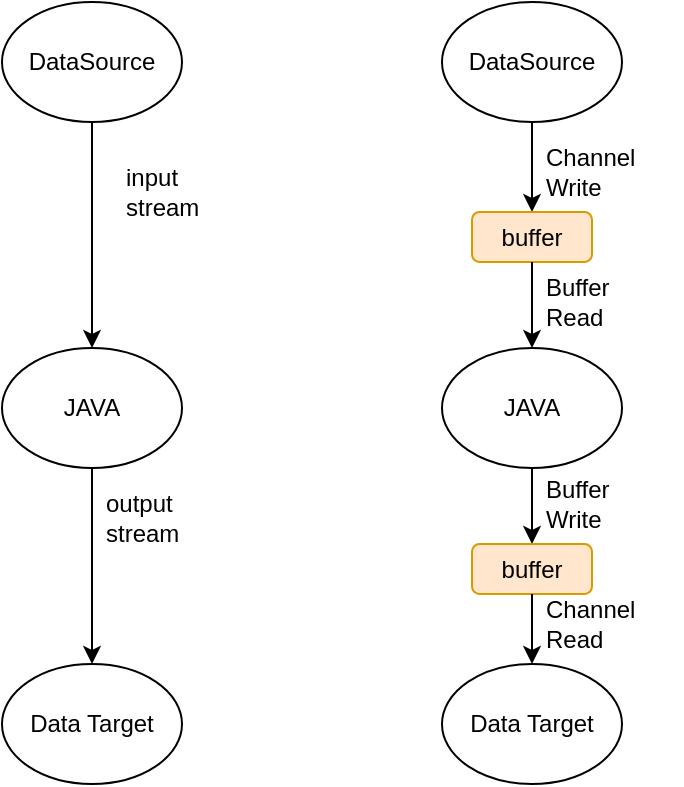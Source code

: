 <mxfile version="22.1.18" type="github">
  <diagram name="페이지-1" id="HAdsagcqMK5C1EckOBzp">
    <mxGraphModel dx="989" dy="532" grid="1" gridSize="10" guides="1" tooltips="1" connect="1" arrows="1" fold="1" page="1" pageScale="1" pageWidth="827" pageHeight="1169" math="0" shadow="0">
      <root>
        <mxCell id="0" />
        <mxCell id="1" parent="0" />
        <mxCell id="4qFjMlLQ6r4KH2gJYc2y-1" value="DataSource" style="ellipse;whiteSpace=wrap;html=1;" vertex="1" parent="1">
          <mxGeometry x="50" y="130" width="90" height="60" as="geometry" />
        </mxCell>
        <mxCell id="4qFjMlLQ6r4KH2gJYc2y-2" value="JAVA" style="ellipse;whiteSpace=wrap;html=1;" vertex="1" parent="1">
          <mxGeometry x="50" y="303" width="90" height="60" as="geometry" />
        </mxCell>
        <mxCell id="4qFjMlLQ6r4KH2gJYc2y-3" value="Data Target" style="ellipse;whiteSpace=wrap;html=1;" vertex="1" parent="1">
          <mxGeometry x="50" y="461" width="90" height="60" as="geometry" />
        </mxCell>
        <mxCell id="4qFjMlLQ6r4KH2gJYc2y-4" value="" style="endArrow=classic;html=1;rounded=0;exitX=0.5;exitY=1;exitDx=0;exitDy=0;" edge="1" parent="1" source="4qFjMlLQ6r4KH2gJYc2y-1" target="4qFjMlLQ6r4KH2gJYc2y-2">
          <mxGeometry width="50" height="50" relative="1" as="geometry">
            <mxPoint x="380" y="510" as="sourcePoint" />
            <mxPoint x="430" y="460" as="targetPoint" />
          </mxGeometry>
        </mxCell>
        <mxCell id="4qFjMlLQ6r4KH2gJYc2y-5" value="" style="endArrow=classic;html=1;rounded=0;exitX=0.5;exitY=1;exitDx=0;exitDy=0;" edge="1" parent="1" source="4qFjMlLQ6r4KH2gJYc2y-2" target="4qFjMlLQ6r4KH2gJYc2y-3">
          <mxGeometry width="50" height="50" relative="1" as="geometry">
            <mxPoint x="150" y="183" as="sourcePoint" />
            <mxPoint x="340" y="183" as="targetPoint" />
          </mxGeometry>
        </mxCell>
        <mxCell id="4qFjMlLQ6r4KH2gJYc2y-7" value="input &lt;br&gt;stream" style="text;html=1;align=left;verticalAlign=middle;resizable=0;points=[];autosize=1;strokeColor=none;fillColor=none;" vertex="1" parent="1">
          <mxGeometry x="110" y="205" width="60" height="40" as="geometry" />
        </mxCell>
        <mxCell id="4qFjMlLQ6r4KH2gJYc2y-8" value="output &lt;br&gt;stream" style="text;html=1;align=left;verticalAlign=middle;resizable=0;points=[];autosize=1;strokeColor=none;fillColor=none;" vertex="1" parent="1">
          <mxGeometry x="100" y="368" width="60" height="40" as="geometry" />
        </mxCell>
        <mxCell id="4qFjMlLQ6r4KH2gJYc2y-9" value="DataSource" style="ellipse;whiteSpace=wrap;html=1;" vertex="1" parent="1">
          <mxGeometry x="270" y="130" width="90" height="60" as="geometry" />
        </mxCell>
        <mxCell id="4qFjMlLQ6r4KH2gJYc2y-10" value="JAVA" style="ellipse;whiteSpace=wrap;html=1;" vertex="1" parent="1">
          <mxGeometry x="270" y="303" width="90" height="60" as="geometry" />
        </mxCell>
        <mxCell id="4qFjMlLQ6r4KH2gJYc2y-11" value="Data Target" style="ellipse;whiteSpace=wrap;html=1;" vertex="1" parent="1">
          <mxGeometry x="270" y="461" width="90" height="60" as="geometry" />
        </mxCell>
        <mxCell id="4qFjMlLQ6r4KH2gJYc2y-12" value="" style="endArrow=classic;html=1;rounded=0;exitX=0.5;exitY=1;exitDx=0;exitDy=0;entryX=0.5;entryY=0;entryDx=0;entryDy=0;" edge="1" parent="1" source="4qFjMlLQ6r4KH2gJYc2y-9" target="4qFjMlLQ6r4KH2gJYc2y-16">
          <mxGeometry width="50" height="50" relative="1" as="geometry">
            <mxPoint x="600" y="510" as="sourcePoint" />
            <mxPoint x="650" y="460" as="targetPoint" />
          </mxGeometry>
        </mxCell>
        <mxCell id="4qFjMlLQ6r4KH2gJYc2y-13" value="" style="endArrow=classic;html=1;rounded=0;exitX=0.5;exitY=1;exitDx=0;exitDy=0;entryX=0.5;entryY=0;entryDx=0;entryDy=0;" edge="1" parent="1" source="4qFjMlLQ6r4KH2gJYc2y-10" target="4qFjMlLQ6r4KH2gJYc2y-19">
          <mxGeometry width="50" height="50" relative="1" as="geometry">
            <mxPoint x="370" y="183" as="sourcePoint" />
            <mxPoint x="410" y="373" as="targetPoint" />
          </mxGeometry>
        </mxCell>
        <mxCell id="4qFjMlLQ6r4KH2gJYc2y-14" value="Channel&lt;br&gt;Write" style="text;html=1;align=left;verticalAlign=middle;resizable=0;points=[];autosize=1;strokeColor=none;fillColor=none;" vertex="1" parent="1">
          <mxGeometry x="320" y="195" width="70" height="40" as="geometry" />
        </mxCell>
        <mxCell id="4qFjMlLQ6r4KH2gJYc2y-16" value="buffer" style="rounded=1;whiteSpace=wrap;html=1;fillColor=#ffe6cc;strokeColor=#d79b00;" vertex="1" parent="1">
          <mxGeometry x="285" y="235" width="60" height="25" as="geometry" />
        </mxCell>
        <mxCell id="4qFjMlLQ6r4KH2gJYc2y-18" value="" style="endArrow=classic;html=1;rounded=0;exitX=0.5;exitY=1;exitDx=0;exitDy=0;" edge="1" parent="1" source="4qFjMlLQ6r4KH2gJYc2y-16" target="4qFjMlLQ6r4KH2gJYc2y-10">
          <mxGeometry width="50" height="50" relative="1" as="geometry">
            <mxPoint x="340" y="370" as="sourcePoint" />
            <mxPoint x="390" y="320" as="targetPoint" />
          </mxGeometry>
        </mxCell>
        <mxCell id="4qFjMlLQ6r4KH2gJYc2y-19" value="buffer" style="rounded=1;whiteSpace=wrap;html=1;fillColor=#ffe6cc;strokeColor=#d79b00;" vertex="1" parent="1">
          <mxGeometry x="285" y="401" width="60" height="25" as="geometry" />
        </mxCell>
        <mxCell id="4qFjMlLQ6r4KH2gJYc2y-20" value="" style="endArrow=classic;html=1;rounded=0;exitX=0.5;exitY=1;exitDx=0;exitDy=0;" edge="1" parent="1" source="4qFjMlLQ6r4KH2gJYc2y-19" target="4qFjMlLQ6r4KH2gJYc2y-11">
          <mxGeometry width="50" height="50" relative="1" as="geometry">
            <mxPoint x="325" y="301" as="sourcePoint" />
            <mxPoint x="325" y="321" as="targetPoint" />
          </mxGeometry>
        </mxCell>
        <mxCell id="4qFjMlLQ6r4KH2gJYc2y-21" value="Channel&lt;br&gt;Read" style="text;html=1;align=left;verticalAlign=middle;resizable=0;points=[];autosize=1;strokeColor=none;fillColor=none;" vertex="1" parent="1">
          <mxGeometry x="320" y="421" width="70" height="40" as="geometry" />
        </mxCell>
        <mxCell id="4qFjMlLQ6r4KH2gJYc2y-22" value="Buffer&lt;br&gt;Read" style="text;html=1;align=left;verticalAlign=middle;resizable=0;points=[];autosize=1;strokeColor=none;fillColor=none;" vertex="1" parent="1">
          <mxGeometry x="320" y="260" width="60" height="40" as="geometry" />
        </mxCell>
        <mxCell id="4qFjMlLQ6r4KH2gJYc2y-23" value="Buffer&lt;br&gt;Write" style="text;html=1;align=left;verticalAlign=middle;resizable=0;points=[];autosize=1;strokeColor=none;fillColor=none;" vertex="1" parent="1">
          <mxGeometry x="320" y="361" width="60" height="40" as="geometry" />
        </mxCell>
      </root>
    </mxGraphModel>
  </diagram>
</mxfile>
